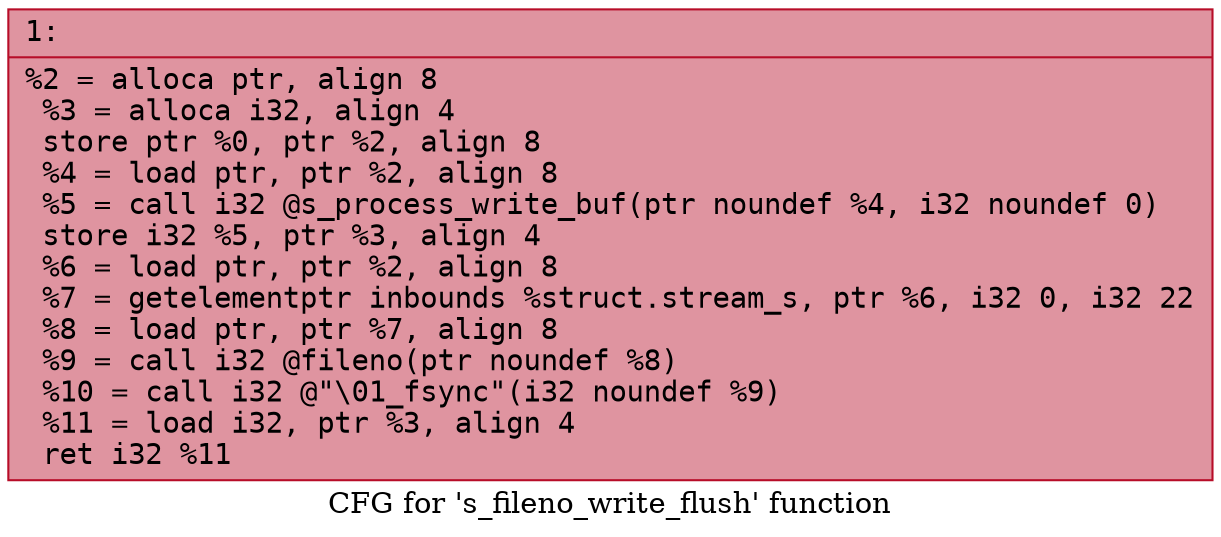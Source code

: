 digraph "CFG for 's_fileno_write_flush' function" {
	label="CFG for 's_fileno_write_flush' function";

	Node0x6000036737a0 [shape=record,color="#b70d28ff", style=filled, fillcolor="#b70d2870" fontname="Courier",label="{1:\l|  %2 = alloca ptr, align 8\l  %3 = alloca i32, align 4\l  store ptr %0, ptr %2, align 8\l  %4 = load ptr, ptr %2, align 8\l  %5 = call i32 @s_process_write_buf(ptr noundef %4, i32 noundef 0)\l  store i32 %5, ptr %3, align 4\l  %6 = load ptr, ptr %2, align 8\l  %7 = getelementptr inbounds %struct.stream_s, ptr %6, i32 0, i32 22\l  %8 = load ptr, ptr %7, align 8\l  %9 = call i32 @fileno(ptr noundef %8)\l  %10 = call i32 @\"\\01_fsync\"(i32 noundef %9)\l  %11 = load i32, ptr %3, align 4\l  ret i32 %11\l}"];
}
